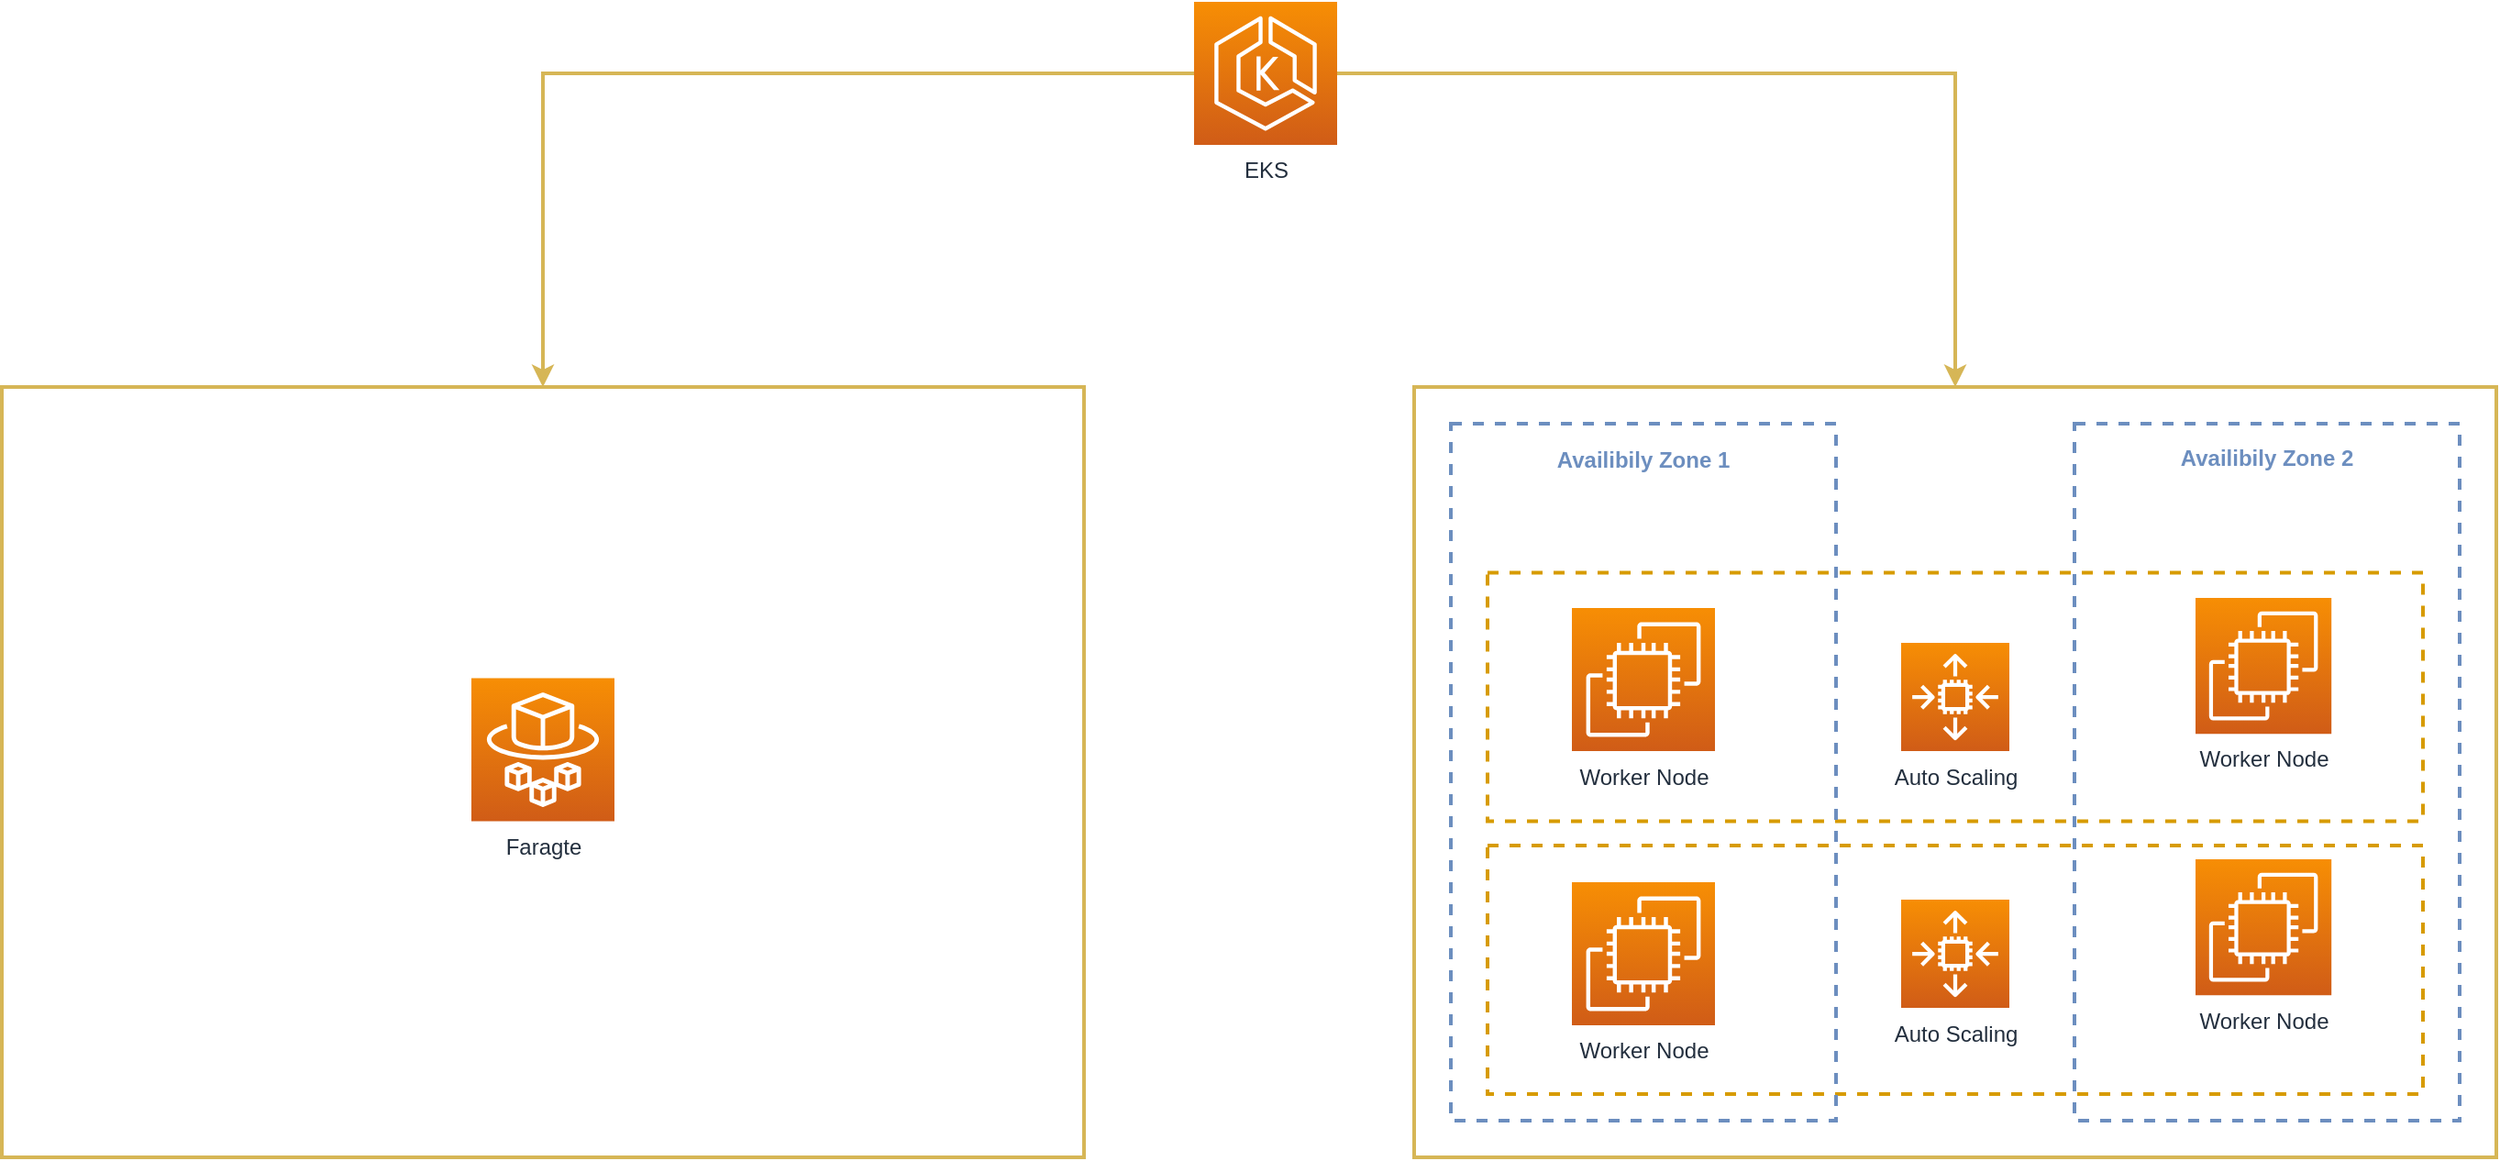 <mxfile version="12.4.8" type="device"><diagram id="-5KXc9k_sMT3Q7cvBuYp" name="Page-1"><mxGraphModel dx="1659" dy="1133" grid="1" gridSize="10" guides="1" tooltips="1" connect="1" arrows="1" fold="1" page="1" pageScale="1" pageWidth="3300" pageHeight="4681" math="0" shadow="0"><root><mxCell id="0"/><mxCell id="1" parent="0"/><mxCell id="V2QoB07_1e2Myc_0yuhL-18" value="" style="rounded=0;whiteSpace=wrap;html=1;dashed=1;strokeWidth=2;fillColor=none;strokeColor=#d79b00;" vertex="1" parent="1"><mxGeometry x="1440" y="701.25" width="510" height="135.5" as="geometry"/></mxCell><mxCell id="V2QoB07_1e2Myc_0yuhL-4" value="" style="rounded=0;whiteSpace=wrap;html=1;fillColor=none;strokeColor=#d6b656;strokeWidth=2;" vertex="1" parent="1"><mxGeometry x="1400" y="600" width="590" height="420" as="geometry"/></mxCell><mxCell id="V2QoB07_1e2Myc_0yuhL-20" value="" style="rounded=0;whiteSpace=wrap;html=1;dashed=1;strokeWidth=2;fillColor=none;strokeColor=#d79b00;" vertex="1" parent="1"><mxGeometry x="1440" y="850" width="510" height="135.5" as="geometry"/></mxCell><mxCell id="V2QoB07_1e2Myc_0yuhL-22" value="" style="group" vertex="1" connectable="0" parent="1"><mxGeometry x="1760" y="620" width="210" height="380" as="geometry"/></mxCell><mxCell id="V2QoB07_1e2Myc_0yuhL-13" value="" style="group" vertex="1" connectable="0" parent="V2QoB07_1e2Myc_0yuhL-22"><mxGeometry width="210" height="380" as="geometry"/></mxCell><mxCell id="V2QoB07_1e2Myc_0yuhL-14" value="" style="rounded=0;whiteSpace=wrap;html=1;strokeWidth=2;fillColor=none;strokeColor=#6c8ebf;dashed=1;" vertex="1" parent="V2QoB07_1e2Myc_0yuhL-13"><mxGeometry width="210" height="380" as="geometry"/></mxCell><mxCell id="V2QoB07_1e2Myc_0yuhL-17" value="Availibily Zone 2" style="text;html=1;align=center;verticalAlign=middle;whiteSpace=wrap;rounded=0;dashed=1;fontColor=#6C8EBF;fontStyle=1" vertex="1" parent="V2QoB07_1e2Myc_0yuhL-13"><mxGeometry x="45" y="9.5" width="120" height="19" as="geometry"/></mxCell><mxCell id="V2QoB07_1e2Myc_0yuhL-15" value="Worker Node" style="outlineConnect=0;fontColor=#232F3E;gradientColor=#F78E04;gradientDirection=north;fillColor=#D05C17;strokeColor=#ffffff;dashed=0;verticalLabelPosition=bottom;verticalAlign=top;align=center;html=1;fontSize=12;fontStyle=0;aspect=fixed;shape=mxgraph.aws4.resourceIcon;resIcon=mxgraph.aws4.ec2;" vertex="1" parent="V2QoB07_1e2Myc_0yuhL-13"><mxGeometry x="66" y="237.5" width="74.1" height="74.1" as="geometry"/></mxCell><mxCell id="V2QoB07_1e2Myc_0yuhL-16" value="Worker Node" style="outlineConnect=0;fontColor=#232F3E;gradientColor=#F78E04;gradientDirection=north;fillColor=#D05C17;strokeColor=#ffffff;dashed=0;verticalLabelPosition=bottom;verticalAlign=top;align=center;html=1;fontSize=12;fontStyle=0;aspect=fixed;shape=mxgraph.aws4.resourceIcon;resIcon=mxgraph.aws4.ec2;" vertex="1" parent="V2QoB07_1e2Myc_0yuhL-13"><mxGeometry x="66" y="95" width="74.1" height="74.1" as="geometry"/></mxCell><mxCell id="V2QoB07_1e2Myc_0yuhL-5" value="" style="rounded=0;whiteSpace=wrap;html=1;fillColor=none;strokeColor=#d6b656;strokeWidth=2;" vertex="1" parent="1"><mxGeometry x="630" y="600" width="590" height="420" as="geometry"/></mxCell><mxCell id="V2QoB07_1e2Myc_0yuhL-6" style="edgeStyle=orthogonalEdgeStyle;rounded=0;orthogonalLoop=1;jettySize=auto;html=1;entryX=0.5;entryY=0;entryDx=0;entryDy=0;fillColor=#fff2cc;strokeColor=#d6b656;strokeWidth=2;" edge="1" parent="1" source="V2QoB07_1e2Myc_0yuhL-1" target="V2QoB07_1e2Myc_0yuhL-5"><mxGeometry relative="1" as="geometry"/></mxCell><mxCell id="V2QoB07_1e2Myc_0yuhL-28" style="edgeStyle=orthogonalEdgeStyle;rounded=0;orthogonalLoop=1;jettySize=auto;html=1;entryX=0.5;entryY=0;entryDx=0;entryDy=0;fontColor=#6C8EBF;fillColor=#fff2cc;strokeColor=#d6b656;strokeWidth=2;" edge="1" parent="1" source="V2QoB07_1e2Myc_0yuhL-1" target="V2QoB07_1e2Myc_0yuhL-4"><mxGeometry relative="1" as="geometry"/></mxCell><mxCell id="V2QoB07_1e2Myc_0yuhL-1" value="EKS" style="outlineConnect=0;fontColor=#232F3E;gradientColor=#F78E04;gradientDirection=north;fillColor=#D05C17;strokeColor=#ffffff;dashed=0;verticalLabelPosition=bottom;verticalAlign=top;align=center;html=1;fontSize=12;fontStyle=0;aspect=fixed;shape=mxgraph.aws4.resourceIcon;resIcon=mxgraph.aws4.eks;" vertex="1" parent="1"><mxGeometry x="1280" y="390" width="78" height="78" as="geometry"/></mxCell><mxCell id="V2QoB07_1e2Myc_0yuhL-2" value="Faragte" style="outlineConnect=0;fontColor=#232F3E;gradientColor=#F78E04;gradientDirection=north;fillColor=#D05C17;strokeColor=#ffffff;dashed=0;verticalLabelPosition=bottom;verticalAlign=top;align=center;html=1;fontSize=12;fontStyle=0;aspect=fixed;shape=mxgraph.aws4.resourceIcon;resIcon=mxgraph.aws4.fargate;" vertex="1" parent="1"><mxGeometry x="886" y="758.75" width="78" height="78" as="geometry"/></mxCell><mxCell id="V2QoB07_1e2Myc_0yuhL-8" value="" style="rounded=0;whiteSpace=wrap;html=1;strokeWidth=2;fillColor=none;strokeColor=#6c8ebf;dashed=1;" vertex="1" parent="1"><mxGeometry x="1420" y="620" width="210" height="380" as="geometry"/></mxCell><mxCell id="V2QoB07_1e2Myc_0yuhL-3" value="Worker Node" style="outlineConnect=0;fontColor=#232F3E;gradientColor=#F78E04;gradientDirection=north;fillColor=#D05C17;strokeColor=#ffffff;dashed=0;verticalLabelPosition=bottom;verticalAlign=top;align=center;html=1;fontSize=12;fontStyle=0;aspect=fixed;shape=mxgraph.aws4.resourceIcon;resIcon=mxgraph.aws4.ec2;" vertex="1" parent="1"><mxGeometry x="1486" y="870" width="78" height="78" as="geometry"/></mxCell><mxCell id="V2QoB07_1e2Myc_0yuhL-10" value="Worker Node" style="outlineConnect=0;fontColor=#232F3E;gradientColor=#F78E04;gradientDirection=north;fillColor=#D05C17;strokeColor=#ffffff;dashed=0;verticalLabelPosition=bottom;verticalAlign=top;align=center;html=1;fontSize=12;fontStyle=0;aspect=fixed;shape=mxgraph.aws4.resourceIcon;resIcon=mxgraph.aws4.ec2;" vertex="1" parent="1"><mxGeometry x="1486" y="720.5" width="78" height="78" as="geometry"/></mxCell><mxCell id="V2QoB07_1e2Myc_0yuhL-11" value="Availibily Zone 1" style="text;html=1;align=center;verticalAlign=middle;whiteSpace=wrap;rounded=0;dashed=1;fontColor=#6C8EBF;fontStyle=1" vertex="1" parent="1"><mxGeometry x="1465" y="630" width="120" height="20" as="geometry"/></mxCell><mxCell id="V2QoB07_1e2Myc_0yuhL-19" value="Auto Scaling" style="outlineConnect=0;fontColor=#232F3E;gradientColor=#F78E04;gradientDirection=north;fillColor=#D05C17;strokeColor=#ffffff;dashed=0;verticalLabelPosition=bottom;verticalAlign=top;align=center;html=1;fontSize=12;fontStyle=0;aspect=fixed;shape=mxgraph.aws4.resourceIcon;resIcon=mxgraph.aws4.auto_scaling2;" vertex="1" parent="1"><mxGeometry x="1665.5" y="739.5" width="59" height="59" as="geometry"/></mxCell><mxCell id="V2QoB07_1e2Myc_0yuhL-23" value="Auto Scaling" style="outlineConnect=0;fontColor=#232F3E;gradientColor=#F78E04;gradientDirection=north;fillColor=#D05C17;strokeColor=#ffffff;dashed=0;verticalLabelPosition=bottom;verticalAlign=top;align=center;html=1;fontSize=12;fontStyle=0;aspect=fixed;shape=mxgraph.aws4.resourceIcon;resIcon=mxgraph.aws4.auto_scaling2;" vertex="1" parent="1"><mxGeometry x="1665.5" y="879.5" width="59" height="59" as="geometry"/></mxCell></root></mxGraphModel></diagram></mxfile>